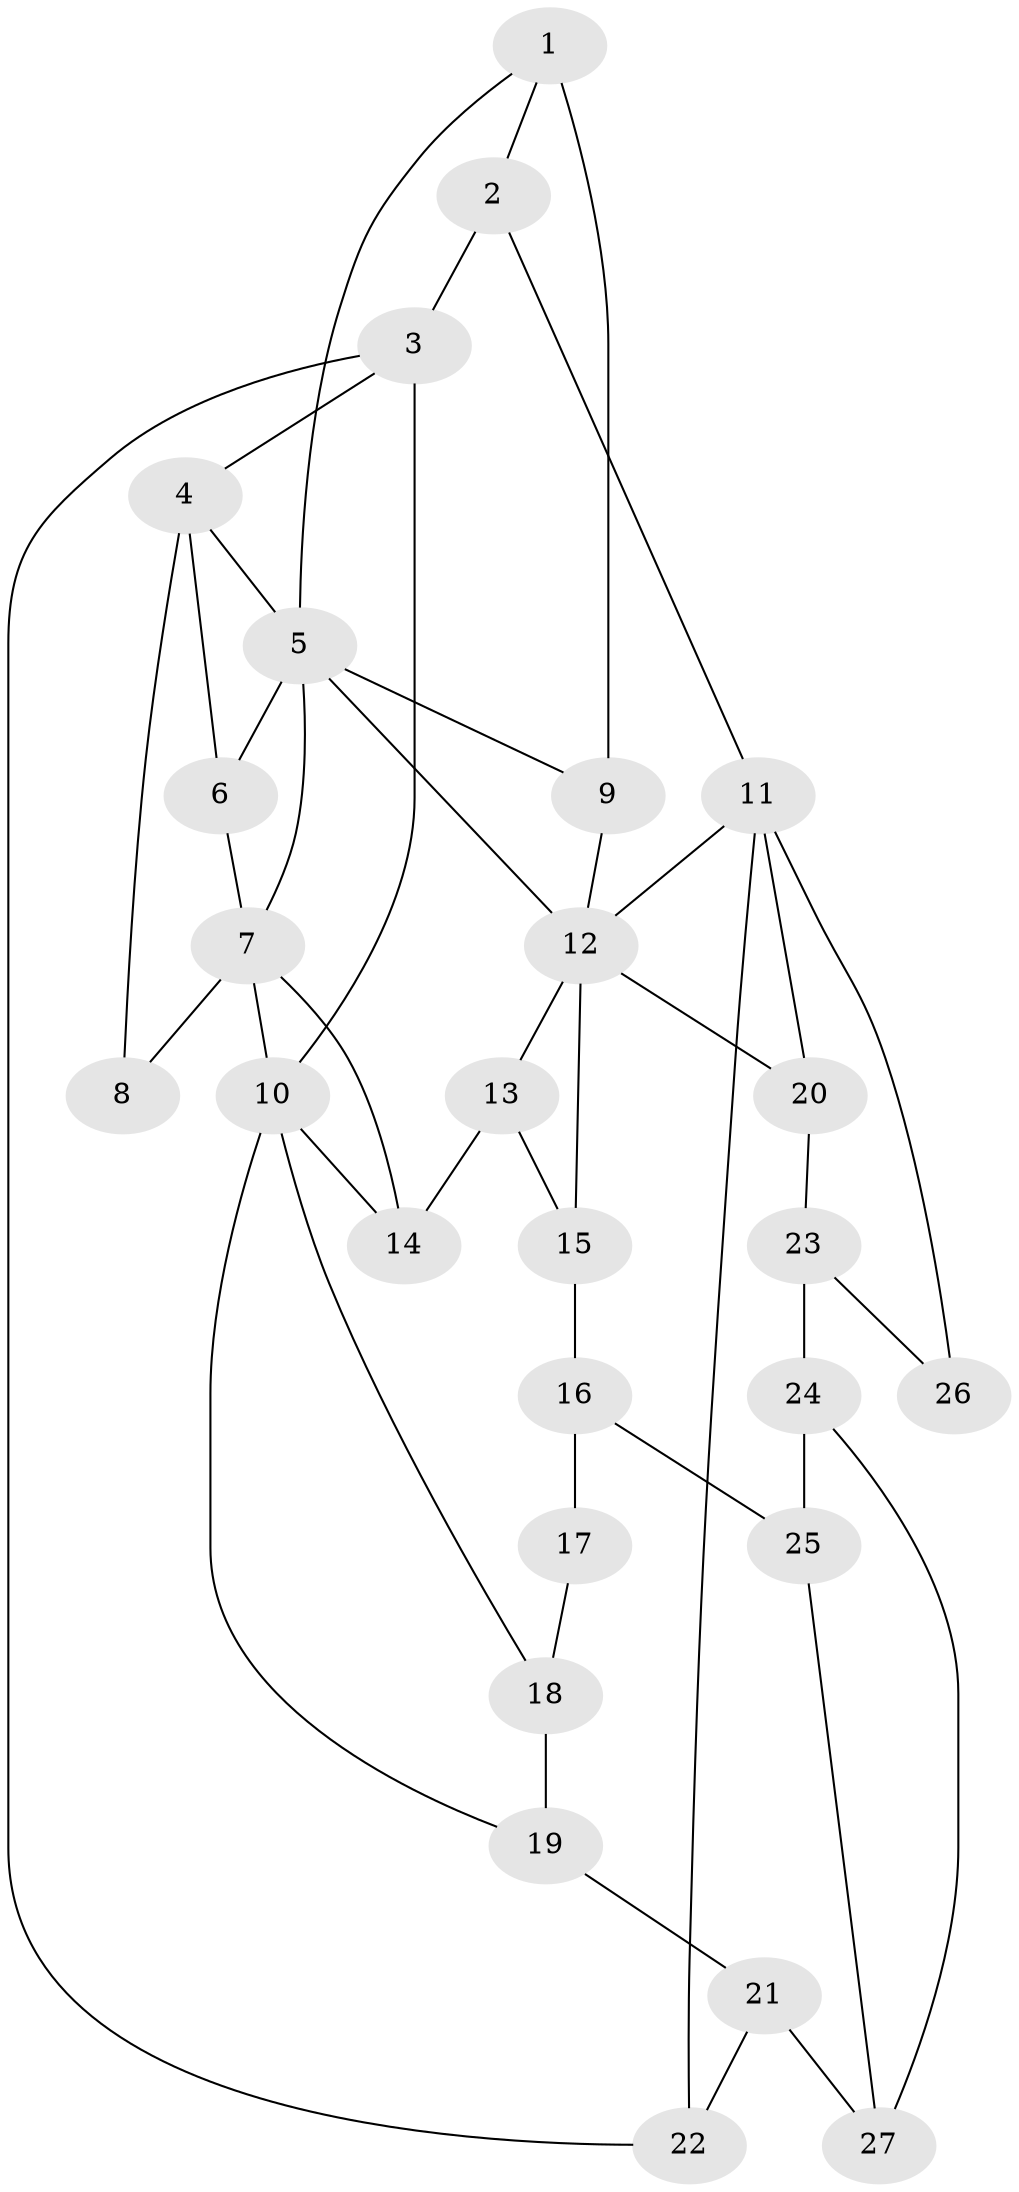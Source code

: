 // original degree distribution, {3: 0.05555555555555555, 4: 0.2037037037037037, 6: 0.2037037037037037, 5: 0.5370370370370371}
// Generated by graph-tools (version 1.1) at 2025/38/03/09/25 02:38:29]
// undirected, 27 vertices, 46 edges
graph export_dot {
graph [start="1"]
  node [color=gray90,style=filled];
  1;
  2;
  3;
  4;
  5;
  6;
  7;
  8;
  9;
  10;
  11;
  12;
  13;
  14;
  15;
  16;
  17;
  18;
  19;
  20;
  21;
  22;
  23;
  24;
  25;
  26;
  27;
  1 -- 2 [weight=1.0];
  1 -- 5 [weight=1.0];
  1 -- 9 [weight=2.0];
  2 -- 3 [weight=1.0];
  2 -- 11 [weight=2.0];
  3 -- 4 [weight=1.0];
  3 -- 10 [weight=1.0];
  3 -- 22 [weight=1.0];
  4 -- 5 [weight=1.0];
  4 -- 6 [weight=1.0];
  4 -- 8 [weight=1.0];
  5 -- 6 [weight=1.0];
  5 -- 7 [weight=1.0];
  5 -- 9 [weight=1.0];
  5 -- 12 [weight=1.0];
  6 -- 7 [weight=1.0];
  7 -- 8 [weight=2.0];
  7 -- 10 [weight=1.0];
  7 -- 14 [weight=1.0];
  9 -- 12 [weight=1.0];
  10 -- 14 [weight=2.0];
  10 -- 18 [weight=1.0];
  10 -- 19 [weight=1.0];
  11 -- 12 [weight=1.0];
  11 -- 20 [weight=1.0];
  11 -- 22 [weight=1.0];
  11 -- 26 [weight=2.0];
  12 -- 13 [weight=1.0];
  12 -- 15 [weight=1.0];
  12 -- 20 [weight=1.0];
  13 -- 14 [weight=1.0];
  13 -- 15 [weight=1.0];
  15 -- 16 [weight=1.0];
  16 -- 17 [weight=1.0];
  16 -- 25 [weight=1.0];
  17 -- 18 [weight=1.0];
  18 -- 19 [weight=1.0];
  19 -- 21 [weight=1.0];
  20 -- 23 [weight=1.0];
  21 -- 22 [weight=2.0];
  21 -- 27 [weight=1.0];
  23 -- 24 [weight=4.0];
  23 -- 26 [weight=1.0];
  24 -- 25 [weight=1.0];
  24 -- 27 [weight=1.0];
  25 -- 27 [weight=1.0];
}
